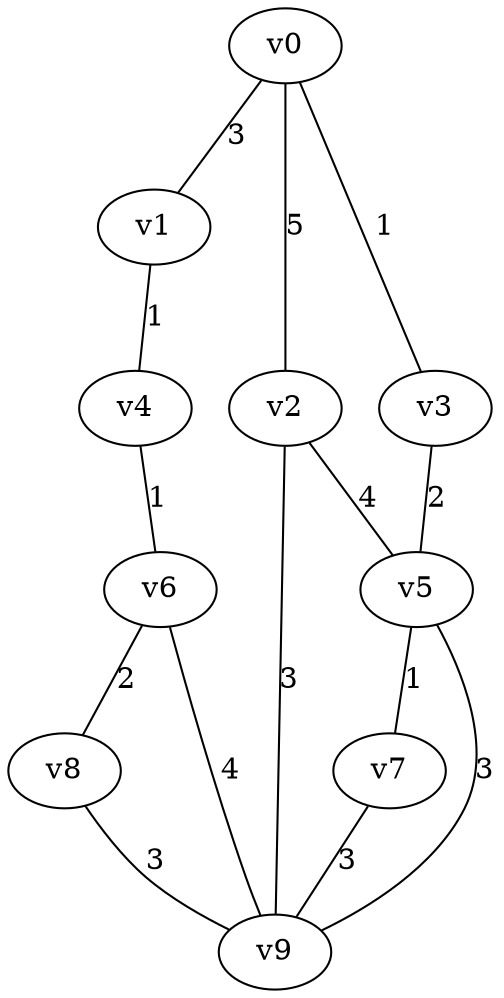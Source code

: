 graph {
  v0 -- v1 [label=3, weight=3]
  v0 -- v2 [label=5, weight=5]
  v0 -- v3 [label=1, weight=1]
  v1 -- v4 [label=1, weight=1]
  v2 -- v5 [label=4, weight=4]
  v2 -- v9 [label=3, weight=3]
  v3 -- v5 [label=2, weight=2]
  v4 -- v6 [label=1, weight=1]
  v5 -- v7 [label=1, weight=1]
  v5 -- v9 [label=3, weight=3]
  v6 -- v8 [label=2, weight=2]
  v6 -- v9 [label=4, weight=4]
  v7 -- v9 [label=3, weight=3]
  v8 -- v9 [label=3, weight=3]
}
